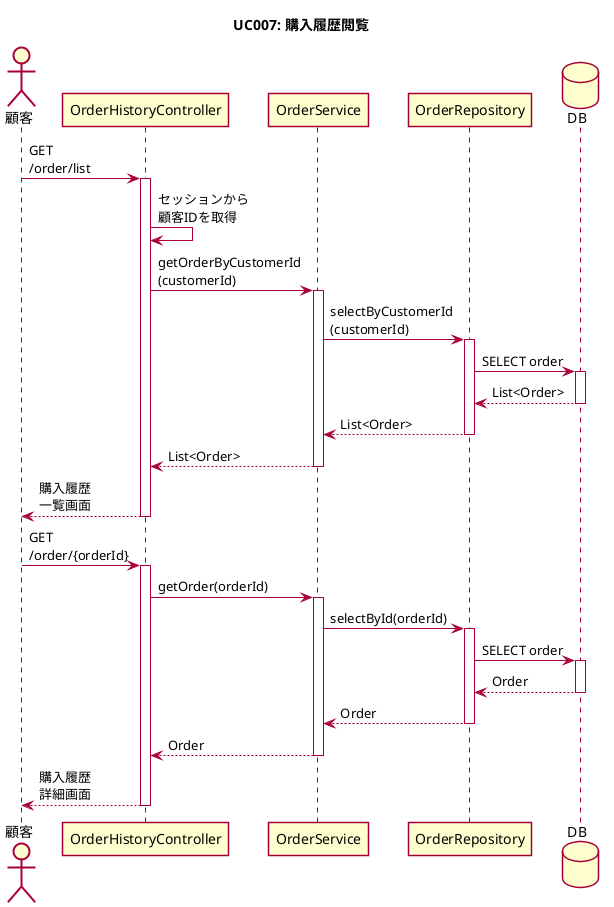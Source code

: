 @startuml
skin rose
skinparam shadowing false
title UC007: 購入履歴閲覧

actor "顧客" as u
participant "OrderHistoryController" as c
participant "OrderService" as s
participant "OrderRepository" as r
database "DB" as db

u -> c++ : GET\n/order/list
c -> c : セッションから\n顧客IDを取得
c -> s++ : getOrderByCustomerId\n(customerId)
s -> r++ : selectByCustomerId\n(customerId)
r -> db++ : SELECT order
db --> r-- : List<Order>
r --> s-- : List<Order>
s --> c-- : List<Order>
c --> u-- : 購入履歴\n一覧画面
u -> c++ : GET\n/order/{orderId}
c -> s++ : getOrder(orderId)
s -> r++ : selectById(orderId)
r -> db++ : SELECT order
db --> r-- : Order
r --> s-- : Order
s --> c-- : Order
c --> u-- : 購入履歴\n詳細画面
@enduml